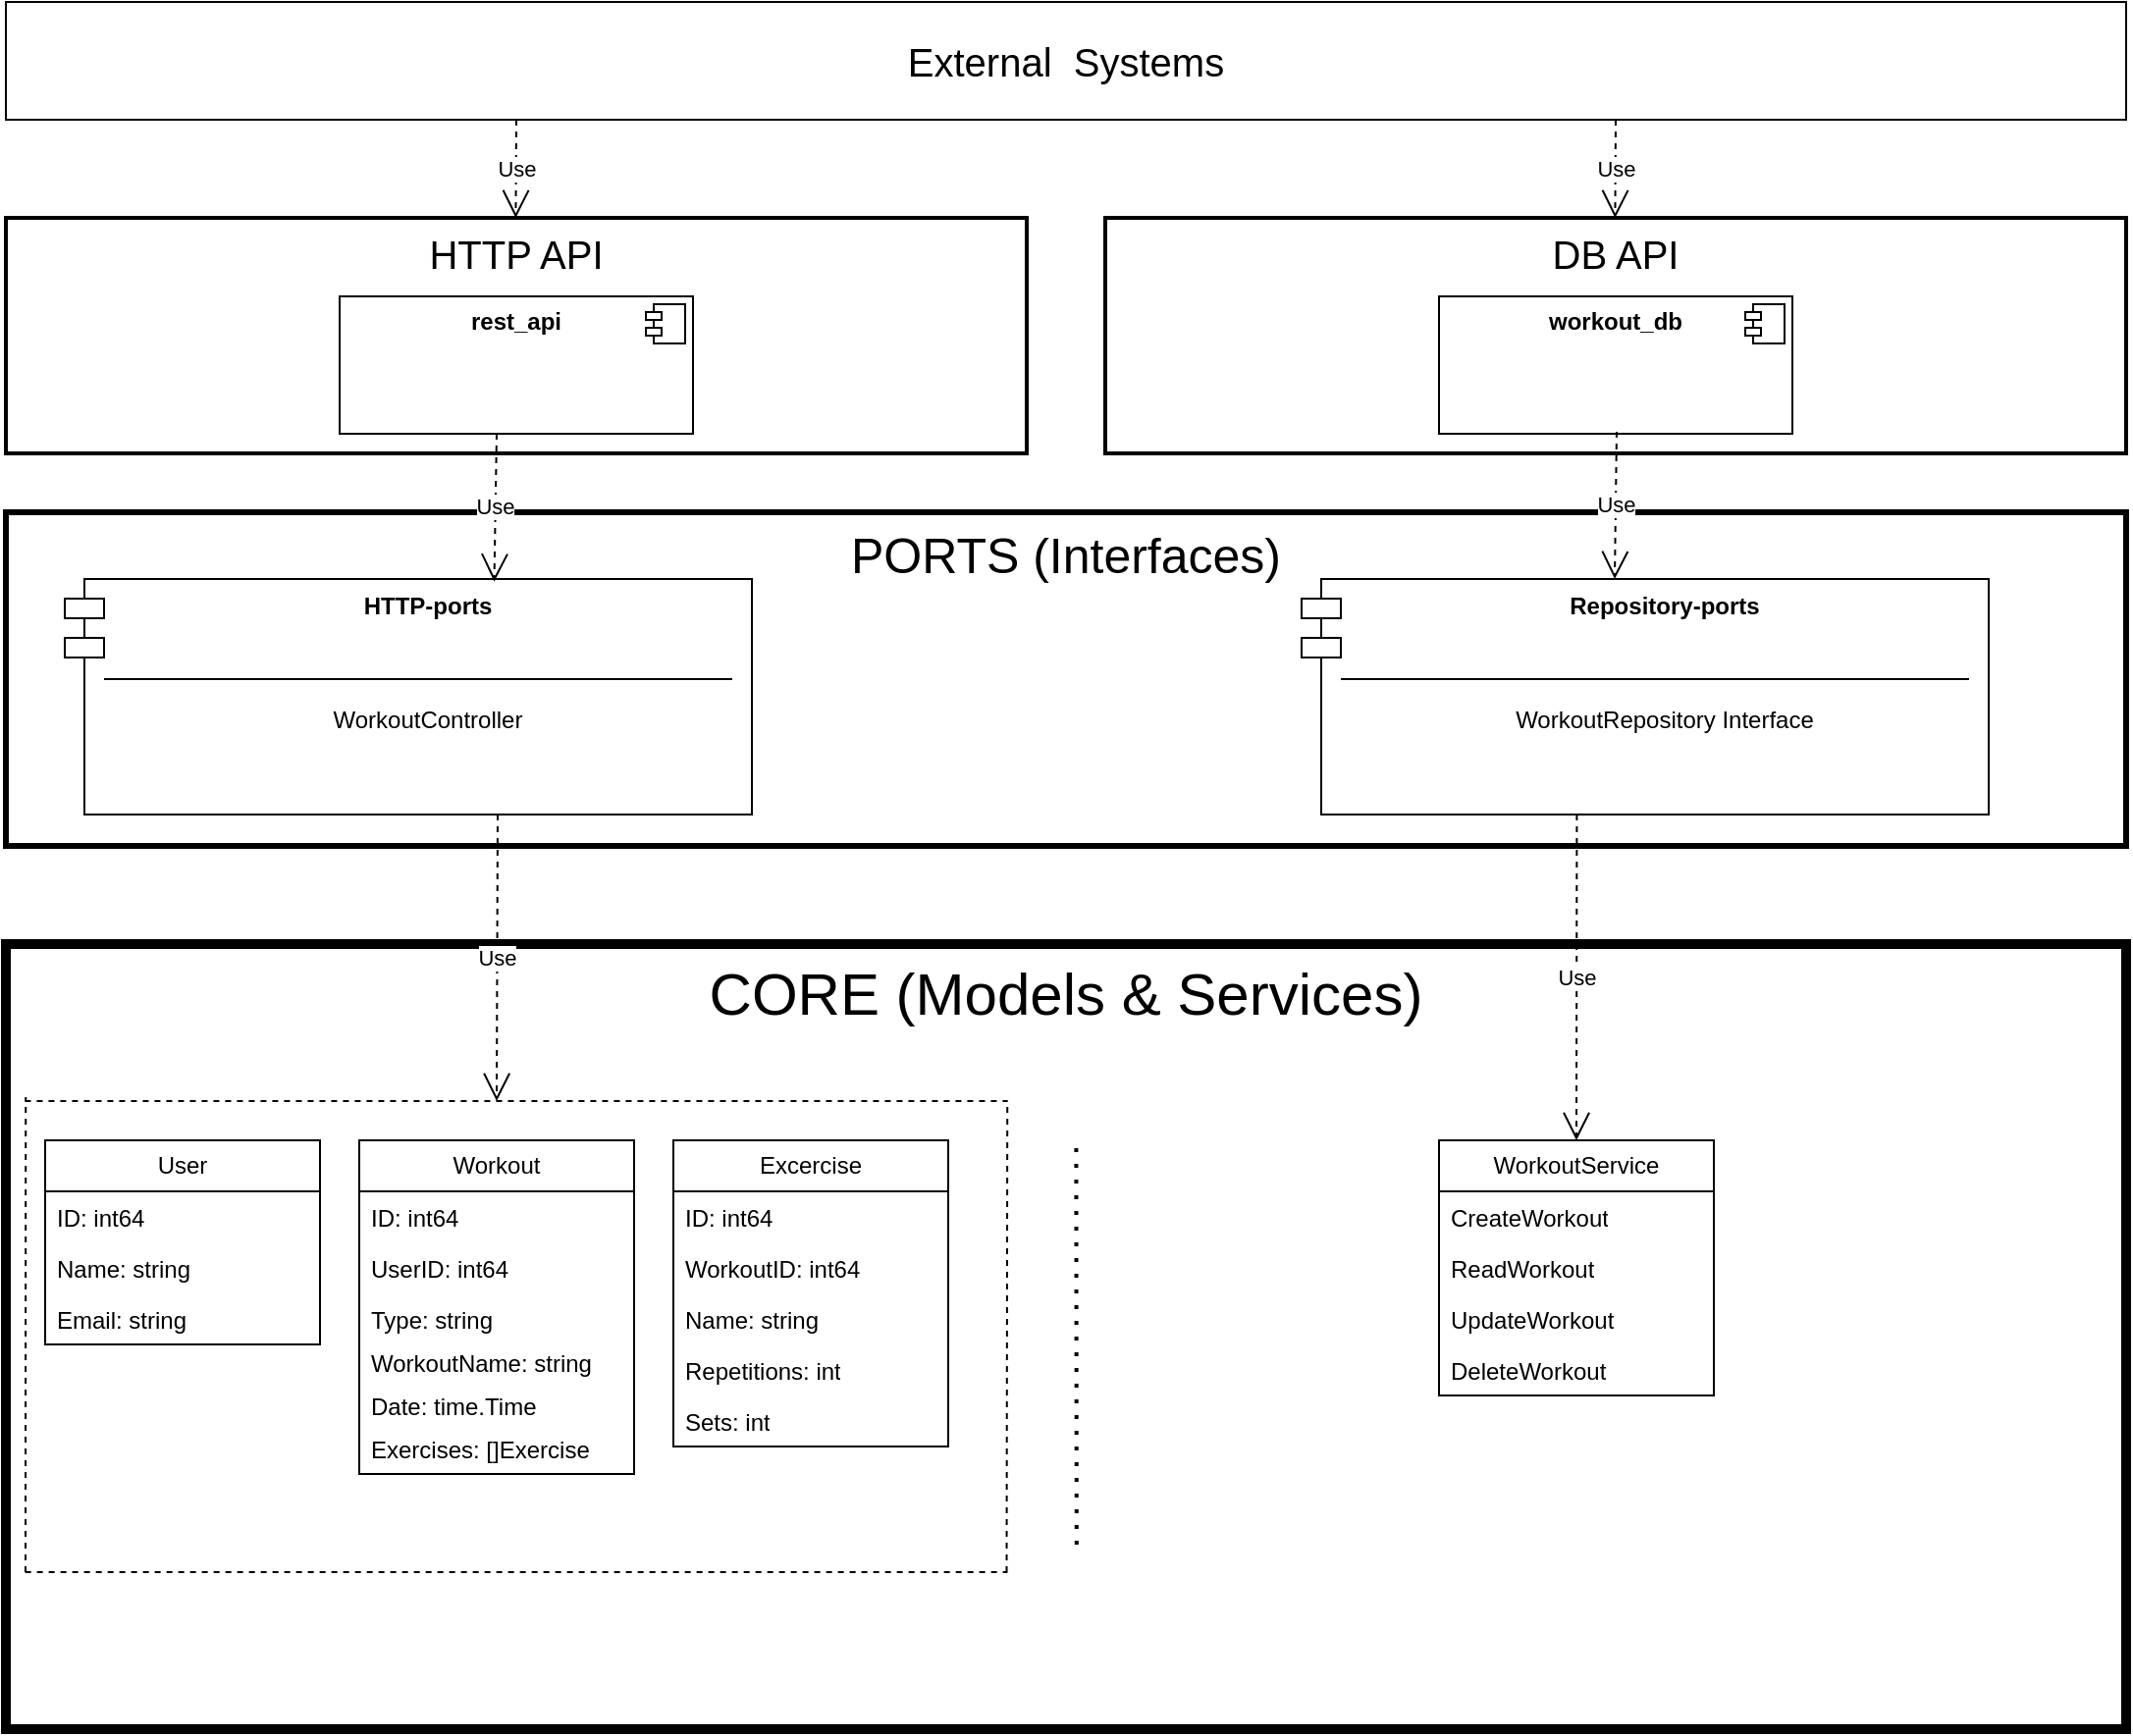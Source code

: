 <mxfile version="24.8.3">
  <diagram name="Page-1" id="9f46799a-70d6-7492-0946-bef42562c5a5">
    <mxGraphModel dx="1114" dy="725" grid="1" gridSize="10" guides="1" tooltips="1" connect="1" arrows="1" fold="1" page="1" pageScale="1" pageWidth="1169" pageHeight="827" background="none" math="0" shadow="0">
      <root>
        <mxCell id="0" />
        <mxCell id="1" parent="0" />
        <mxCell id="xs_JJjtNWvYpOwgAN4Ug-2" value="&lt;font style=&quot;font-size: 30px;&quot;&gt;CORE (Models &amp;amp; Services)&lt;/font&gt;" style="rounded=0;whiteSpace=wrap;html=1;verticalAlign=top;spacing=3;strokeWidth=5;" parent="1" vertex="1">
          <mxGeometry x="40" y="480" width="1080" height="400" as="geometry" />
        </mxCell>
        <mxCell id="xs_JJjtNWvYpOwgAN4Ug-3" value="&lt;font style=&quot;font-size: 25px;&quot;&gt;PORTS (Interfaces)&lt;/font&gt;" style="rounded=0;whiteSpace=wrap;html=1;verticalAlign=top;strokeWidth=3;" parent="1" vertex="1">
          <mxGeometry x="40" y="260" width="1080" height="170" as="geometry" />
        </mxCell>
        <mxCell id="xs_JJjtNWvYpOwgAN4Ug-4" value="&lt;font style=&quot;font-size: 20px;&quot;&gt;HTTP API&lt;/font&gt;" style="rounded=0;whiteSpace=wrap;html=1;verticalAlign=top;strokeWidth=2;" parent="1" vertex="1">
          <mxGeometry x="40" y="110" width="520" height="120" as="geometry" />
        </mxCell>
        <mxCell id="xs_JJjtNWvYpOwgAN4Ug-5" value="&lt;font style=&quot;font-size: 20px;&quot;&gt;External&amp;nbsp; Systems&lt;/font&gt;" style="rounded=0;whiteSpace=wrap;html=1;" parent="1" vertex="1">
          <mxGeometry x="40" width="1080" height="60" as="geometry" />
        </mxCell>
        <mxCell id="xs_JJjtNWvYpOwgAN4Ug-8" value="&lt;font style=&quot;font-size: 20px;&quot;&gt;DB API&lt;/font&gt;" style="rounded=0;whiteSpace=wrap;html=1;verticalAlign=top;strokeWidth=2;" parent="1" vertex="1">
          <mxGeometry x="600" y="110" width="520" height="120" as="geometry" />
        </mxCell>
        <mxCell id="xs_JJjtNWvYpOwgAN4Ug-9" value="Workout" style="swimlane;fontStyle=0;childLayout=stackLayout;horizontal=1;startSize=26;fillColor=none;horizontalStack=0;resizeParent=1;resizeParentMax=0;resizeLast=0;collapsible=1;marginBottom=0;whiteSpace=wrap;html=1;" parent="1" vertex="1">
          <mxGeometry x="220" y="580" width="140" height="170" as="geometry" />
        </mxCell>
        <mxCell id="xs_JJjtNWvYpOwgAN4Ug-10" value="ID: int64" style="text;strokeColor=none;fillColor=none;align=left;verticalAlign=top;spacingLeft=4;spacingRight=4;overflow=hidden;rotatable=0;points=[[0,0.5],[1,0.5]];portConstraint=eastwest;whiteSpace=wrap;html=1;" parent="xs_JJjtNWvYpOwgAN4Ug-9" vertex="1">
          <mxGeometry y="26" width="140" height="26" as="geometry" />
        </mxCell>
        <mxCell id="xs_JJjtNWvYpOwgAN4Ug-11" value="UserID: int64" style="text;strokeColor=none;fillColor=none;align=left;verticalAlign=top;spacingLeft=4;spacingRight=4;overflow=hidden;rotatable=0;points=[[0,0.5],[1,0.5]];portConstraint=eastwest;whiteSpace=wrap;html=1;" parent="xs_JJjtNWvYpOwgAN4Ug-9" vertex="1">
          <mxGeometry y="52" width="140" height="26" as="geometry" />
        </mxCell>
        <mxCell id="vdRLPZLHjNs4v8bIl_sf-3" value="Type: string" style="text;strokeColor=none;fillColor=none;align=left;verticalAlign=top;spacingLeft=4;spacingRight=4;overflow=hidden;rotatable=0;points=[[0,0.5],[1,0.5]];portConstraint=eastwest;whiteSpace=wrap;html=1;" vertex="1" parent="xs_JJjtNWvYpOwgAN4Ug-9">
          <mxGeometry y="78" width="140" height="22" as="geometry" />
        </mxCell>
        <mxCell id="vdRLPZLHjNs4v8bIl_sf-2" value="WorkoutName: string" style="text;strokeColor=none;fillColor=none;align=left;verticalAlign=top;spacingLeft=4;spacingRight=4;overflow=hidden;rotatable=0;points=[[0,0.5],[1,0.5]];portConstraint=eastwest;whiteSpace=wrap;html=1;" vertex="1" parent="xs_JJjtNWvYpOwgAN4Ug-9">
          <mxGeometry y="100" width="140" height="22" as="geometry" />
        </mxCell>
        <mxCell id="xs_JJjtNWvYpOwgAN4Ug-12" value="Date: time.Time" style="text;strokeColor=none;fillColor=none;align=left;verticalAlign=top;spacingLeft=4;spacingRight=4;overflow=hidden;rotatable=0;points=[[0,0.5],[1,0.5]];portConstraint=eastwest;whiteSpace=wrap;html=1;" parent="xs_JJjtNWvYpOwgAN4Ug-9" vertex="1">
          <mxGeometry y="122" width="140" height="22" as="geometry" />
        </mxCell>
        <mxCell id="xs_JJjtNWvYpOwgAN4Ug-35" value="Exercises: []Exercise" style="text;strokeColor=none;fillColor=none;align=left;verticalAlign=top;spacingLeft=4;spacingRight=4;overflow=hidden;rotatable=0;points=[[0,0.5],[1,0.5]];portConstraint=eastwest;whiteSpace=wrap;html=1;" parent="xs_JJjtNWvYpOwgAN4Ug-9" vertex="1">
          <mxGeometry y="144" width="140" height="26" as="geometry" />
        </mxCell>
        <mxCell id="xs_JJjtNWvYpOwgAN4Ug-18" value="Excercise" style="swimlane;fontStyle=0;childLayout=stackLayout;horizontal=1;startSize=26;fillColor=none;horizontalStack=0;resizeParent=1;resizeParentMax=0;resizeLast=0;collapsible=1;marginBottom=0;whiteSpace=wrap;html=1;" parent="1" vertex="1">
          <mxGeometry x="380" y="580" width="140" height="156" as="geometry" />
        </mxCell>
        <mxCell id="xs_JJjtNWvYpOwgAN4Ug-19" value="ID: int64" style="text;strokeColor=none;fillColor=none;align=left;verticalAlign=top;spacingLeft=4;spacingRight=4;overflow=hidden;rotatable=0;points=[[0,0.5],[1,0.5]];portConstraint=eastwest;whiteSpace=wrap;html=1;" parent="xs_JJjtNWvYpOwgAN4Ug-18" vertex="1">
          <mxGeometry y="26" width="140" height="26" as="geometry" />
        </mxCell>
        <mxCell id="xs_JJjtNWvYpOwgAN4Ug-20" value="WorkoutID: int64" style="text;strokeColor=none;fillColor=none;align=left;verticalAlign=top;spacingLeft=4;spacingRight=4;overflow=hidden;rotatable=0;points=[[0,0.5],[1,0.5]];portConstraint=eastwest;whiteSpace=wrap;html=1;" parent="xs_JJjtNWvYpOwgAN4Ug-18" vertex="1">
          <mxGeometry y="52" width="140" height="26" as="geometry" />
        </mxCell>
        <mxCell id="xs_JJjtNWvYpOwgAN4Ug-21" value="Name: string" style="text;strokeColor=none;fillColor=none;align=left;verticalAlign=top;spacingLeft=4;spacingRight=4;overflow=hidden;rotatable=0;points=[[0,0.5],[1,0.5]];portConstraint=eastwest;whiteSpace=wrap;html=1;" parent="xs_JJjtNWvYpOwgAN4Ug-18" vertex="1">
          <mxGeometry y="78" width="140" height="26" as="geometry" />
        </mxCell>
        <mxCell id="xs_JJjtNWvYpOwgAN4Ug-36" value="Repetitions: int" style="text;strokeColor=none;fillColor=none;align=left;verticalAlign=top;spacingLeft=4;spacingRight=4;overflow=hidden;rotatable=0;points=[[0,0.5],[1,0.5]];portConstraint=eastwest;whiteSpace=wrap;html=1;" parent="xs_JJjtNWvYpOwgAN4Ug-18" vertex="1">
          <mxGeometry y="104" width="140" height="26" as="geometry" />
        </mxCell>
        <mxCell id="xs_JJjtNWvYpOwgAN4Ug-37" value="Sets: int" style="text;strokeColor=none;fillColor=none;align=left;verticalAlign=top;spacingLeft=4;spacingRight=4;overflow=hidden;rotatable=0;points=[[0,0.5],[1,0.5]];portConstraint=eastwest;whiteSpace=wrap;html=1;" parent="xs_JJjtNWvYpOwgAN4Ug-18" vertex="1">
          <mxGeometry y="130" width="140" height="26" as="geometry" />
        </mxCell>
        <mxCell id="xs_JJjtNWvYpOwgAN4Ug-22" value="WorkoutService" style="swimlane;fontStyle=0;childLayout=stackLayout;horizontal=1;startSize=26;fillColor=none;horizontalStack=0;resizeParent=1;resizeParentMax=0;resizeLast=0;collapsible=1;marginBottom=0;whiteSpace=wrap;html=1;" parent="1" vertex="1">
          <mxGeometry x="770" y="580" width="140" height="130" as="geometry" />
        </mxCell>
        <mxCell id="xs_JJjtNWvYpOwgAN4Ug-23" value="CreateWorkout" style="text;strokeColor=none;fillColor=none;align=left;verticalAlign=top;spacingLeft=4;spacingRight=4;overflow=hidden;rotatable=0;points=[[0,0.5],[1,0.5]];portConstraint=eastwest;whiteSpace=wrap;html=1;" parent="xs_JJjtNWvYpOwgAN4Ug-22" vertex="1">
          <mxGeometry y="26" width="140" height="26" as="geometry" />
        </mxCell>
        <mxCell id="xs_JJjtNWvYpOwgAN4Ug-24" value="ReadWorkout" style="text;strokeColor=none;fillColor=none;align=left;verticalAlign=top;spacingLeft=4;spacingRight=4;overflow=hidden;rotatable=0;points=[[0,0.5],[1,0.5]];portConstraint=eastwest;whiteSpace=wrap;html=1;" parent="xs_JJjtNWvYpOwgAN4Ug-22" vertex="1">
          <mxGeometry y="52" width="140" height="26" as="geometry" />
        </mxCell>
        <mxCell id="xs_JJjtNWvYpOwgAN4Ug-25" value="UpdateWorkout" style="text;strokeColor=none;fillColor=none;align=left;verticalAlign=top;spacingLeft=4;spacingRight=4;overflow=hidden;rotatable=0;points=[[0,0.5],[1,0.5]];portConstraint=eastwest;whiteSpace=wrap;html=1;" parent="xs_JJjtNWvYpOwgAN4Ug-22" vertex="1">
          <mxGeometry y="78" width="140" height="26" as="geometry" />
        </mxCell>
        <mxCell id="xs_JJjtNWvYpOwgAN4Ug-42" value="DeleteWorkout" style="text;strokeColor=none;fillColor=none;align=left;verticalAlign=top;spacingLeft=4;spacingRight=4;overflow=hidden;rotatable=0;points=[[0,0.5],[1,0.5]];portConstraint=eastwest;whiteSpace=wrap;html=1;" parent="xs_JJjtNWvYpOwgAN4Ug-22" vertex="1">
          <mxGeometry y="104" width="140" height="26" as="geometry" />
        </mxCell>
        <mxCell id="xs_JJjtNWvYpOwgAN4Ug-31" value="User" style="swimlane;fontStyle=0;childLayout=stackLayout;horizontal=1;startSize=26;fillColor=none;horizontalStack=0;resizeParent=1;resizeParentMax=0;resizeLast=0;collapsible=1;marginBottom=0;whiteSpace=wrap;html=1;" parent="1" vertex="1">
          <mxGeometry x="60" y="580" width="140" height="104" as="geometry" />
        </mxCell>
        <mxCell id="xs_JJjtNWvYpOwgAN4Ug-32" value="ID: int64" style="text;strokeColor=none;fillColor=none;align=left;verticalAlign=top;spacingLeft=4;spacingRight=4;overflow=hidden;rotatable=0;points=[[0,0.5],[1,0.5]];portConstraint=eastwest;whiteSpace=wrap;html=1;" parent="xs_JJjtNWvYpOwgAN4Ug-31" vertex="1">
          <mxGeometry y="26" width="140" height="26" as="geometry" />
        </mxCell>
        <mxCell id="xs_JJjtNWvYpOwgAN4Ug-33" value="Name: string&amp;nbsp;" style="text;strokeColor=none;fillColor=none;align=left;verticalAlign=top;spacingLeft=4;spacingRight=4;overflow=hidden;rotatable=0;points=[[0,0.5],[1,0.5]];portConstraint=eastwest;whiteSpace=wrap;html=1;" parent="xs_JJjtNWvYpOwgAN4Ug-31" vertex="1">
          <mxGeometry y="52" width="140" height="26" as="geometry" />
        </mxCell>
        <mxCell id="xs_JJjtNWvYpOwgAN4Ug-34" value="Email: string" style="text;strokeColor=none;fillColor=none;align=left;verticalAlign=top;spacingLeft=4;spacingRight=4;overflow=hidden;rotatable=0;points=[[0,0.5],[1,0.5]];portConstraint=eastwest;whiteSpace=wrap;html=1;" parent="xs_JJjtNWvYpOwgAN4Ug-31" vertex="1">
          <mxGeometry y="78" width="140" height="26" as="geometry" />
        </mxCell>
        <mxCell id="xs_JJjtNWvYpOwgAN4Ug-38" value="&lt;b&gt;HTTP-ports&lt;/b&gt;&lt;div&gt;&lt;br&gt;&lt;/div&gt;&lt;div&gt;&lt;br&gt;&lt;/div&gt;&lt;div&gt;&lt;br&gt;&lt;/div&gt;&lt;div&gt;WorkoutController&lt;/div&gt;" style="shape=module;align=left;spacingLeft=20;align=center;verticalAlign=top;whiteSpace=wrap;html=1;" parent="1" vertex="1">
          <mxGeometry x="70" y="294" width="350" height="120" as="geometry" />
        </mxCell>
        <mxCell id="xs_JJjtNWvYpOwgAN4Ug-39" value="" style="line;strokeWidth=1;fillColor=none;align=left;verticalAlign=middle;spacingTop=-1;spacingLeft=3;spacingRight=3;rotatable=0;labelPosition=right;points=[];portConstraint=eastwest;strokeColor=inherit;" parent="1" vertex="1">
          <mxGeometry x="90" y="341" width="320" height="8" as="geometry" />
        </mxCell>
        <mxCell id="xs_JJjtNWvYpOwgAN4Ug-40" value="&lt;b&gt;Repository-ports&lt;/b&gt;&lt;div&gt;&lt;br&gt;&lt;/div&gt;&lt;div&gt;&lt;br&gt;&lt;/div&gt;&lt;div&gt;&lt;br&gt;&lt;/div&gt;&lt;div&gt;WorkoutRepository Interface&lt;/div&gt;" style="shape=module;align=left;spacingLeft=20;align=center;verticalAlign=top;whiteSpace=wrap;html=1;" parent="1" vertex="1">
          <mxGeometry x="700" y="294" width="350" height="120" as="geometry" />
        </mxCell>
        <mxCell id="xs_JJjtNWvYpOwgAN4Ug-41" value="" style="line;strokeWidth=1;fillColor=none;align=left;verticalAlign=middle;spacingTop=-1;spacingLeft=3;spacingRight=3;rotatable=0;labelPosition=right;points=[];portConstraint=eastwest;strokeColor=inherit;" parent="1" vertex="1">
          <mxGeometry x="720" y="341" width="320" height="8" as="geometry" />
        </mxCell>
        <mxCell id="xs_JJjtNWvYpOwgAN4Ug-44" value="" style="endArrow=none;dashed=1;html=1;dashPattern=1 3;strokeWidth=2;rounded=0;entryX=0.565;entryY=0.011;entryDx=0;entryDy=0;entryPerimeter=0;exitX=0.505;exitY=0.765;exitDx=0;exitDy=0;exitPerimeter=0;" parent="1" source="xs_JJjtNWvYpOwgAN4Ug-2" edge="1">
          <mxGeometry width="50" height="50" relative="1" as="geometry">
            <mxPoint x="585" y="646.26" as="sourcePoint" />
            <mxPoint x="585.2" y="580" as="targetPoint" />
          </mxGeometry>
        </mxCell>
        <mxCell id="xs_JJjtNWvYpOwgAN4Ug-45" value="&lt;p style=&quot;margin:0px;margin-top:6px;text-align:center;&quot;&gt;&lt;b&gt;rest_api&lt;/b&gt;&lt;/p&gt;" style="align=left;overflow=fill;html=1;dropTarget=0;whiteSpace=wrap;" parent="1" vertex="1">
          <mxGeometry x="210" y="150" width="180" height="70" as="geometry" />
        </mxCell>
        <mxCell id="xs_JJjtNWvYpOwgAN4Ug-46" value="" style="shape=component;jettyWidth=8;jettyHeight=4;" parent="xs_JJjtNWvYpOwgAN4Ug-45" vertex="1">
          <mxGeometry x="1" width="20" height="20" relative="1" as="geometry">
            <mxPoint x="-24" y="4" as="offset" />
          </mxGeometry>
        </mxCell>
        <mxCell id="xs_JJjtNWvYpOwgAN4Ug-48" value="&lt;p style=&quot;margin:0px;margin-top:6px;text-align:center;&quot;&gt;&lt;b&gt;workout_db&lt;/b&gt;&lt;/p&gt;" style="align=left;overflow=fill;html=1;dropTarget=0;whiteSpace=wrap;" parent="1" vertex="1">
          <mxGeometry x="770" y="150" width="180" height="70" as="geometry" />
        </mxCell>
        <mxCell id="xs_JJjtNWvYpOwgAN4Ug-49" value="" style="shape=component;jettyWidth=8;jettyHeight=4;" parent="xs_JJjtNWvYpOwgAN4Ug-48" vertex="1">
          <mxGeometry x="1" width="20" height="20" relative="1" as="geometry">
            <mxPoint x="-24" y="4" as="offset" />
          </mxGeometry>
        </mxCell>
        <mxCell id="xs_JJjtNWvYpOwgAN4Ug-50" value="Use" style="endArrow=open;endSize=12;dashed=1;html=1;rounded=0;" parent="1" edge="1">
          <mxGeometry width="160" relative="1" as="geometry">
            <mxPoint x="300" y="60" as="sourcePoint" />
            <mxPoint x="299.71" y="110" as="targetPoint" />
          </mxGeometry>
        </mxCell>
        <mxCell id="xs_JJjtNWvYpOwgAN4Ug-53" value="Use" style="endArrow=open;endSize=12;dashed=1;html=1;rounded=0;" parent="1" edge="1">
          <mxGeometry width="160" relative="1" as="geometry">
            <mxPoint x="860" y="60" as="sourcePoint" />
            <mxPoint x="859.71" y="110" as="targetPoint" />
          </mxGeometry>
        </mxCell>
        <mxCell id="xs_JJjtNWvYpOwgAN4Ug-54" value="Use" style="endArrow=open;endSize=12;dashed=1;html=1;rounded=0;entryX=0.625;entryY=0.011;entryDx=0;entryDy=0;entryPerimeter=0;" parent="1" target="xs_JJjtNWvYpOwgAN4Ug-38" edge="1">
          <mxGeometry width="160" relative="1" as="geometry">
            <mxPoint x="290" y="220" as="sourcePoint" />
            <mxPoint x="289.71" y="270" as="targetPoint" />
          </mxGeometry>
        </mxCell>
        <mxCell id="xs_JJjtNWvYpOwgAN4Ug-56" value="Use" style="endArrow=open;endSize=12;dashed=1;html=1;rounded=0;entryX=0.625;entryY=0.011;entryDx=0;entryDy=0;entryPerimeter=0;" parent="1" edge="1">
          <mxGeometry width="160" relative="1" as="geometry">
            <mxPoint x="860.5" y="219" as="sourcePoint" />
            <mxPoint x="859.5" y="294" as="targetPoint" />
          </mxGeometry>
        </mxCell>
        <mxCell id="xs_JJjtNWvYpOwgAN4Ug-59" value="" style="endArrow=none;dashed=1;html=1;rounded=0;entryX=0.667;entryY=0.206;entryDx=0;entryDy=0;entryPerimeter=0;exitX=0.009;exitY=0.2;exitDx=0;exitDy=0;exitPerimeter=0;" parent="1" source="xs_JJjtNWvYpOwgAN4Ug-2" edge="1">
          <mxGeometry width="50" height="50" relative="1" as="geometry">
            <mxPoint x="440" y="560" as="sourcePoint" />
            <mxPoint x="550.36" y="560.04" as="targetPoint" />
          </mxGeometry>
        </mxCell>
        <mxCell id="xs_JJjtNWvYpOwgAN4Ug-61" value="" style="endArrow=none;dashed=1;html=1;rounded=0;entryX=0.667;entryY=0.206;entryDx=0;entryDy=0;entryPerimeter=0;exitX=0.009;exitY=0.235;exitDx=0;exitDy=0;exitPerimeter=0;" parent="1" edge="1">
          <mxGeometry width="50" height="50" relative="1" as="geometry">
            <mxPoint x="49.82" y="800" as="sourcePoint" />
            <mxPoint x="550.18" y="800.04" as="targetPoint" />
            <Array as="points">
              <mxPoint x="300" y="800" />
            </Array>
          </mxGeometry>
        </mxCell>
        <mxCell id="xs_JJjtNWvYpOwgAN4Ug-62" value="" style="endArrow=none;dashed=1;html=1;rounded=0;exitX=0.472;exitY=0.8;exitDx=0;exitDy=0;exitPerimeter=0;" parent="1" edge="1" source="xs_JJjtNWvYpOwgAN4Ug-2">
          <mxGeometry width="50" height="50" relative="1" as="geometry">
            <mxPoint x="550" y="760" as="sourcePoint" />
            <mxPoint x="550.12" y="560" as="targetPoint" />
          </mxGeometry>
        </mxCell>
        <mxCell id="xs_JJjtNWvYpOwgAN4Ug-63" value="" style="endArrow=none;dashed=1;html=1;rounded=0;" parent="1" edge="1">
          <mxGeometry width="50" height="50" relative="1" as="geometry">
            <mxPoint x="50" y="800" as="sourcePoint" />
            <mxPoint x="50.12" y="558" as="targetPoint" />
          </mxGeometry>
        </mxCell>
        <mxCell id="xs_JJjtNWvYpOwgAN4Ug-64" value="Use" style="endArrow=open;endSize=12;dashed=1;html=1;rounded=0;" parent="1" edge="1">
          <mxGeometry width="160" relative="1" as="geometry">
            <mxPoint x="290.5" y="414" as="sourcePoint" />
            <mxPoint x="290" y="560" as="targetPoint" />
          </mxGeometry>
        </mxCell>
        <mxCell id="xs_JJjtNWvYpOwgAN4Ug-65" value="Use" style="endArrow=open;endSize=12;dashed=1;html=1;rounded=0;entryX=0.5;entryY=0;entryDx=0;entryDy=0;" parent="1" target="xs_JJjtNWvYpOwgAN4Ug-22" edge="1">
          <mxGeometry width="160" relative="1" as="geometry">
            <mxPoint x="840.21" y="414" as="sourcePoint" />
            <mxPoint x="839.71" y="560" as="targetPoint" />
          </mxGeometry>
        </mxCell>
      </root>
    </mxGraphModel>
  </diagram>
</mxfile>
